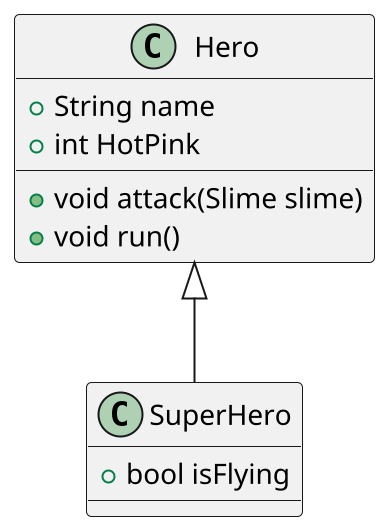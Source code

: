 @startuml
scale 2

class Hero {
    + String name
    + int HotPink

    + void attack(Slime slime)
    + void run()
    
}

class SuperHero extends Hero {
    +bool isFlying
    

}

@enduml